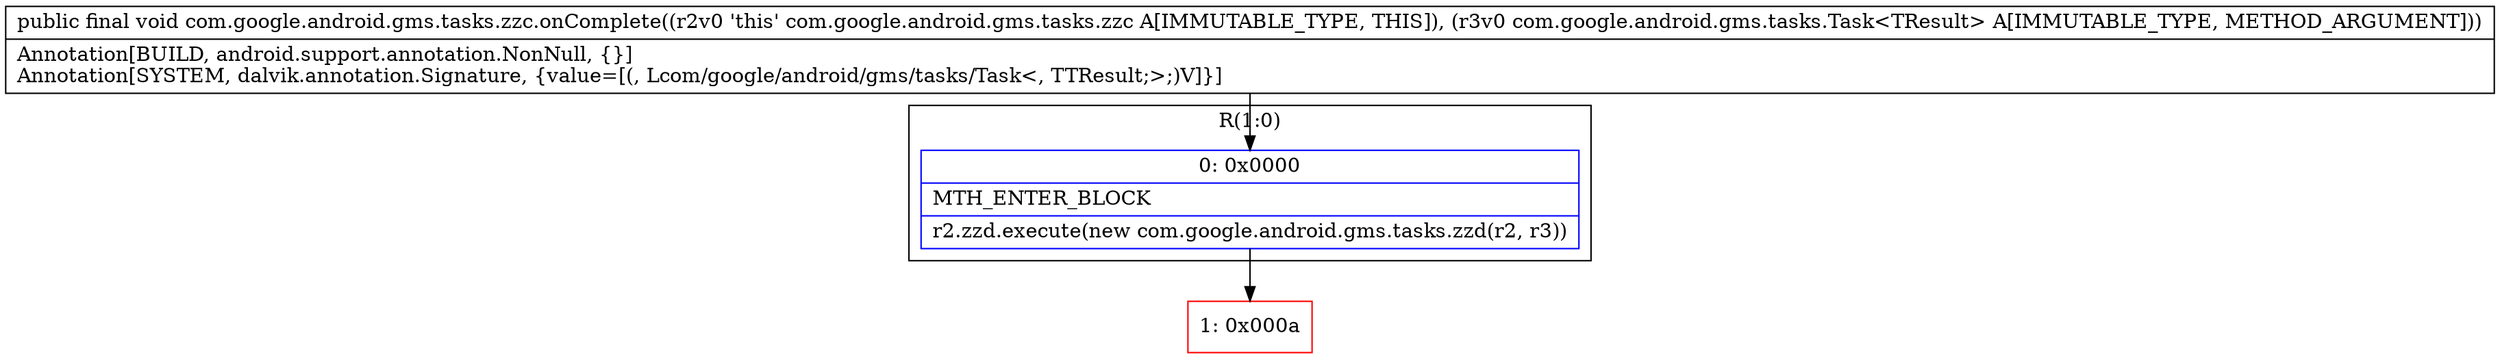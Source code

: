 digraph "CFG forcom.google.android.gms.tasks.zzc.onComplete(Lcom\/google\/android\/gms\/tasks\/Task;)V" {
subgraph cluster_Region_626915960 {
label = "R(1:0)";
node [shape=record,color=blue];
Node_0 [shape=record,label="{0\:\ 0x0000|MTH_ENTER_BLOCK\l|r2.zzd.execute(new com.google.android.gms.tasks.zzd(r2, r3))\l}"];
}
Node_1 [shape=record,color=red,label="{1\:\ 0x000a}"];
MethodNode[shape=record,label="{public final void com.google.android.gms.tasks.zzc.onComplete((r2v0 'this' com.google.android.gms.tasks.zzc A[IMMUTABLE_TYPE, THIS]), (r3v0 com.google.android.gms.tasks.Task\<TResult\> A[IMMUTABLE_TYPE, METHOD_ARGUMENT]))  | Annotation[BUILD, android.support.annotation.NonNull, \{\}]\lAnnotation[SYSTEM, dalvik.annotation.Signature, \{value=[(, Lcom\/google\/android\/gms\/tasks\/Task\<, TTResult;\>;)V]\}]\l}"];
MethodNode -> Node_0;
Node_0 -> Node_1;
}

